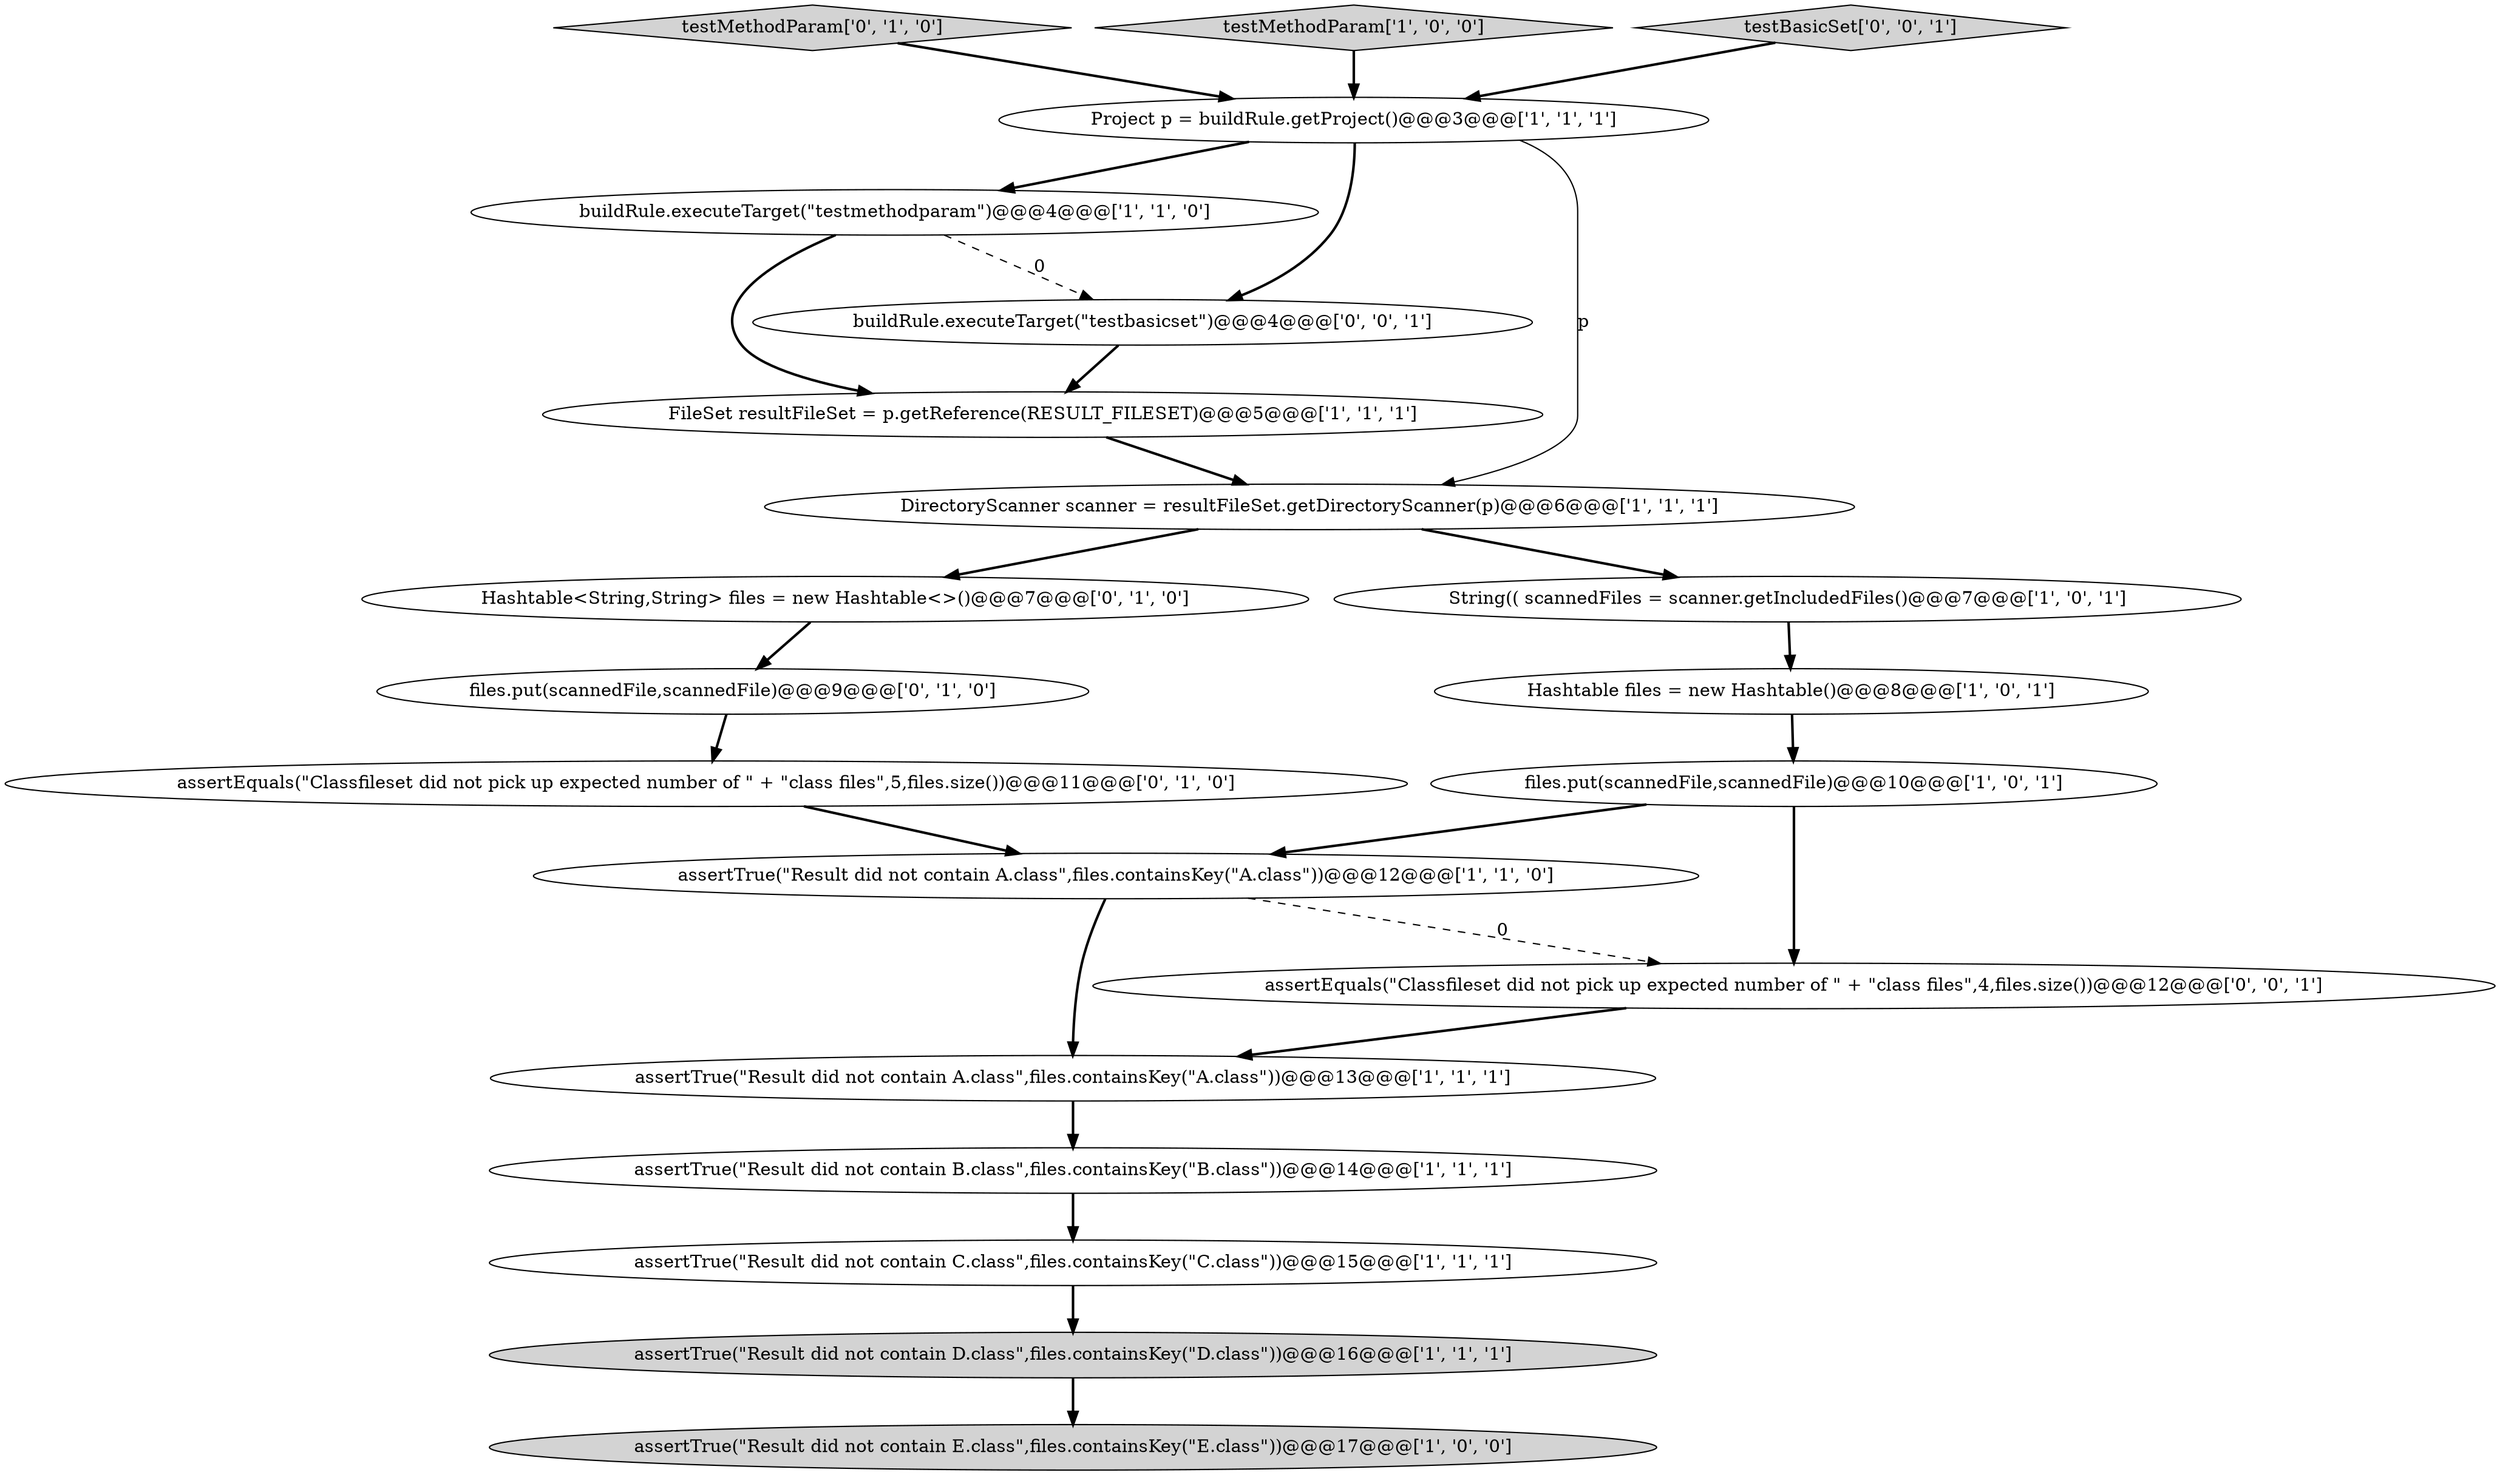 digraph {
9 [style = filled, label = "assertTrue(\"Result did not contain D.class\",files.containsKey(\"D.class\"))@@@16@@@['1', '1', '1']", fillcolor = lightgray, shape = ellipse image = "AAA0AAABBB1BBB"];
8 [style = filled, label = "Hashtable files = new Hashtable()@@@8@@@['1', '0', '1']", fillcolor = white, shape = ellipse image = "AAA0AAABBB1BBB"];
15 [style = filled, label = "assertEquals(\"Classfileset did not pick up expected number of \" + \"class files\",5,files.size())@@@11@@@['0', '1', '0']", fillcolor = white, shape = ellipse image = "AAA0AAABBB2BBB"];
2 [style = filled, label = "FileSet resultFileSet = p.getReference(RESULT_FILESET)@@@5@@@['1', '1', '1']", fillcolor = white, shape = ellipse image = "AAA0AAABBB1BBB"];
3 [style = filled, label = "assertTrue(\"Result did not contain A.class\",files.containsKey(\"A.class\"))@@@13@@@['1', '1', '1']", fillcolor = white, shape = ellipse image = "AAA0AAABBB1BBB"];
11 [style = filled, label = "buildRule.executeTarget(\"testmethodparam\")@@@4@@@['1', '1', '0']", fillcolor = white, shape = ellipse image = "AAA0AAABBB1BBB"];
6 [style = filled, label = "assertTrue(\"Result did not contain B.class\",files.containsKey(\"B.class\"))@@@14@@@['1', '1', '1']", fillcolor = white, shape = ellipse image = "AAA0AAABBB1BBB"];
10 [style = filled, label = "assertTrue(\"Result did not contain A.class\",files.containsKey(\"A.class\"))@@@12@@@['1', '1', '0']", fillcolor = white, shape = ellipse image = "AAA0AAABBB1BBB"];
0 [style = filled, label = "DirectoryScanner scanner = resultFileSet.getDirectoryScanner(p)@@@6@@@['1', '1', '1']", fillcolor = white, shape = ellipse image = "AAA0AAABBB1BBB"];
20 [style = filled, label = "assertEquals(\"Classfileset did not pick up expected number of \" + \"class files\",4,files.size())@@@12@@@['0', '0', '1']", fillcolor = white, shape = ellipse image = "AAA0AAABBB3BBB"];
17 [style = filled, label = "testMethodParam['0', '1', '0']", fillcolor = lightgray, shape = diamond image = "AAA0AAABBB2BBB"];
12 [style = filled, label = "Project p = buildRule.getProject()@@@3@@@['1', '1', '1']", fillcolor = white, shape = ellipse image = "AAA0AAABBB1BBB"];
16 [style = filled, label = "Hashtable<String,String> files = new Hashtable<>()@@@7@@@['0', '1', '0']", fillcolor = white, shape = ellipse image = "AAA0AAABBB2BBB"];
13 [style = filled, label = "files.put(scannedFile,scannedFile)@@@10@@@['1', '0', '1']", fillcolor = white, shape = ellipse image = "AAA0AAABBB1BBB"];
7 [style = filled, label = "assertTrue(\"Result did not contain C.class\",files.containsKey(\"C.class\"))@@@15@@@['1', '1', '1']", fillcolor = white, shape = ellipse image = "AAA0AAABBB1BBB"];
4 [style = filled, label = "testMethodParam['1', '0', '0']", fillcolor = lightgray, shape = diamond image = "AAA0AAABBB1BBB"];
19 [style = filled, label = "testBasicSet['0', '0', '1']", fillcolor = lightgray, shape = diamond image = "AAA0AAABBB3BBB"];
14 [style = filled, label = "files.put(scannedFile,scannedFile)@@@9@@@['0', '1', '0']", fillcolor = white, shape = ellipse image = "AAA0AAABBB2BBB"];
5 [style = filled, label = "String(( scannedFiles = scanner.getIncludedFiles()@@@7@@@['1', '0', '1']", fillcolor = white, shape = ellipse image = "AAA0AAABBB1BBB"];
1 [style = filled, label = "assertTrue(\"Result did not contain E.class\",files.containsKey(\"E.class\"))@@@17@@@['1', '0', '0']", fillcolor = lightgray, shape = ellipse image = "AAA0AAABBB1BBB"];
18 [style = filled, label = "buildRule.executeTarget(\"testbasicset\")@@@4@@@['0', '0', '1']", fillcolor = white, shape = ellipse image = "AAA0AAABBB3BBB"];
20->3 [style = bold, label=""];
5->8 [style = bold, label=""];
18->2 [style = bold, label=""];
12->0 [style = solid, label="p"];
7->9 [style = bold, label=""];
17->12 [style = bold, label=""];
11->2 [style = bold, label=""];
10->3 [style = bold, label=""];
3->6 [style = bold, label=""];
16->14 [style = bold, label=""];
12->18 [style = bold, label=""];
8->13 [style = bold, label=""];
4->12 [style = bold, label=""];
11->18 [style = dashed, label="0"];
12->11 [style = bold, label=""];
2->0 [style = bold, label=""];
13->20 [style = bold, label=""];
0->5 [style = bold, label=""];
13->10 [style = bold, label=""];
6->7 [style = bold, label=""];
14->15 [style = bold, label=""];
9->1 [style = bold, label=""];
19->12 [style = bold, label=""];
15->10 [style = bold, label=""];
10->20 [style = dashed, label="0"];
0->16 [style = bold, label=""];
}
